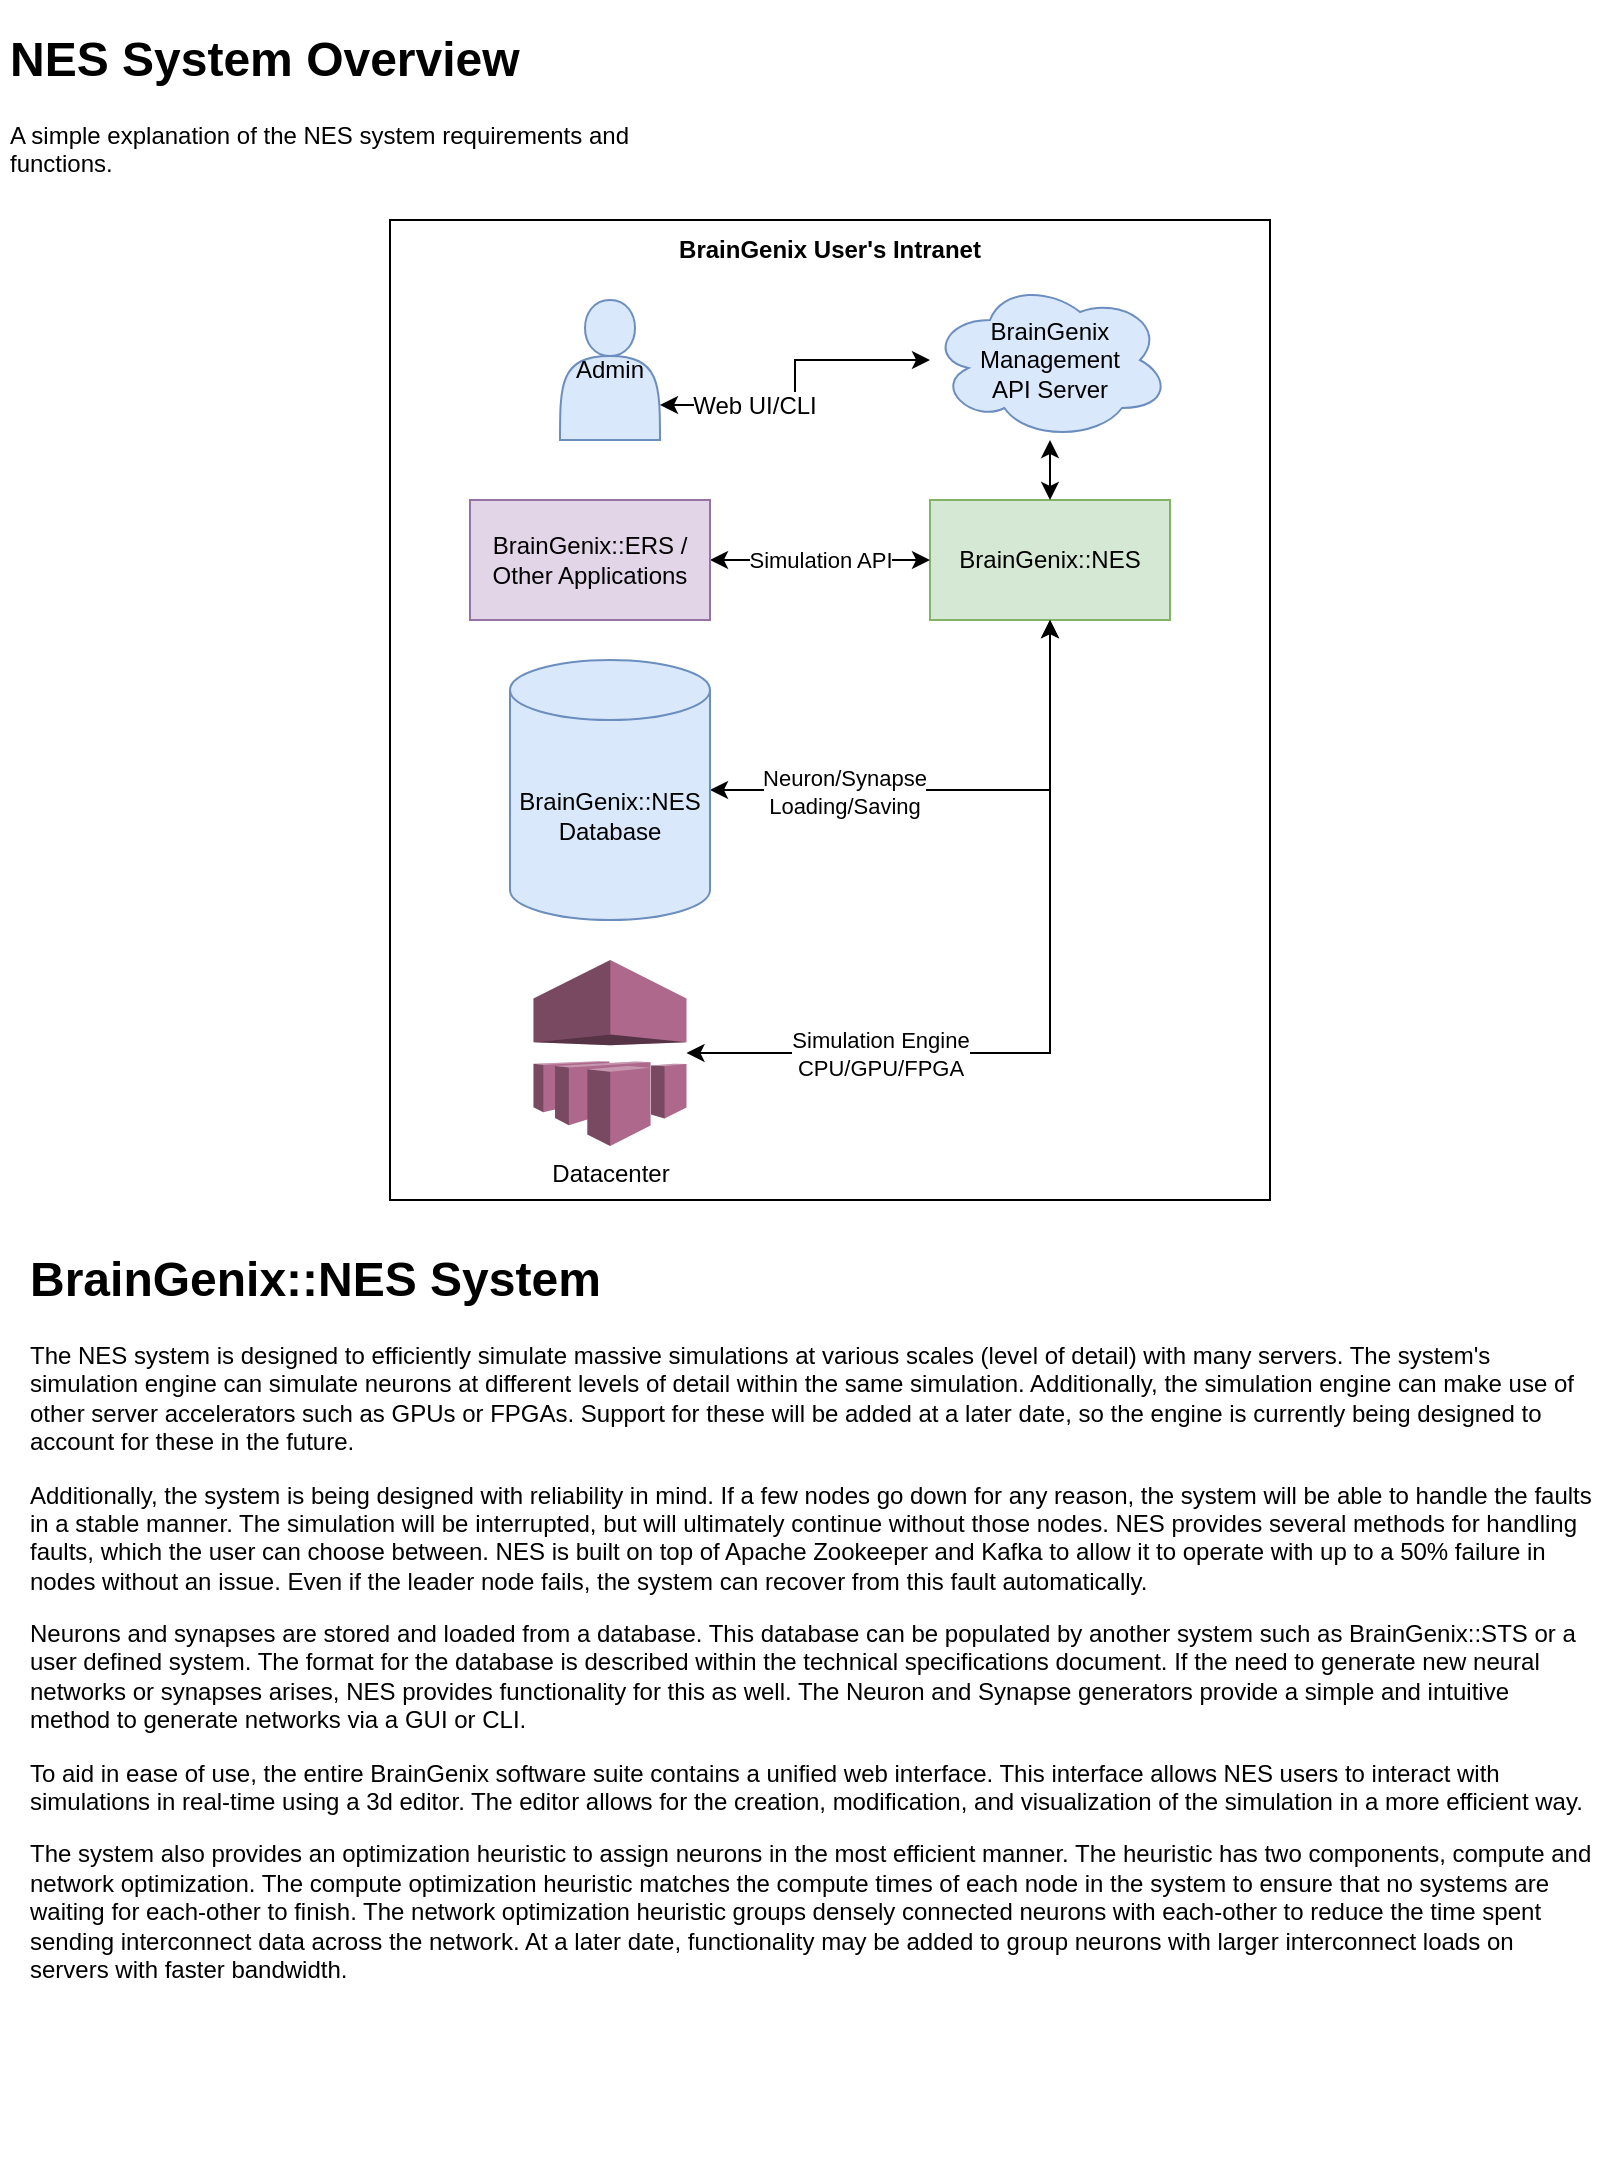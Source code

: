 <mxfile version="15.7.4" type="github" pages="3">
  <diagram id="c22UB_N92mJE8_4pfcwG" name="System Overview">
    <mxGraphModel dx="2492" dy="640" grid="1" gridSize="10" guides="1" tooltips="1" connect="1" arrows="1" fold="1" page="1" pageScale="1" pageWidth="850" pageHeight="1100" math="0" shadow="0">
      <root>
        <mxCell id="vfc7t2bRJuwnPYp2ou_e-0" />
        <mxCell id="vfc7t2bRJuwnPYp2ou_e-1" parent="vfc7t2bRJuwnPYp2ou_e-0" />
        <mxCell id="vfc7t2bRJuwnPYp2ou_e-3" value="&lt;h1&gt;NES System Overview&lt;br&gt;&lt;/h1&gt;&lt;div&gt;A simple explanation of the NES system requirements and functions.&lt;br&gt;&lt;/div&gt;&lt;div&gt;&lt;br&gt;&lt;/div&gt;&lt;div&gt;&lt;br&gt;&lt;/div&gt;&lt;p&gt;&lt;br&gt;&lt;/p&gt;" style="text;html=1;strokeColor=none;fillColor=none;spacing=5;spacingTop=-20;whiteSpace=wrap;overflow=hidden;rounded=0;" parent="vfc7t2bRJuwnPYp2ou_e-1" vertex="1">
          <mxGeometry x="-840" y="10" width="370" height="150" as="geometry" />
        </mxCell>
        <mxCell id="vfc7t2bRJuwnPYp2ou_e-4" value="" style="rounded=0;whiteSpace=wrap;html=1;fontSize=12;glass=0;sketch=0;shadow=0;" parent="vfc7t2bRJuwnPYp2ou_e-1" vertex="1">
          <mxGeometry x="-645" y="110" width="440" height="490" as="geometry" />
        </mxCell>
        <mxCell id="vfc7t2bRJuwnPYp2ou_e-5" value="&lt;div&gt;&lt;b&gt;BrainGenix User&#39;s Intranet&lt;/b&gt;&lt;/div&gt;" style="text;html=1;strokeColor=none;fillColor=none;align=center;verticalAlign=middle;whiteSpace=wrap;rounded=0;fontSize=12;" parent="vfc7t2bRJuwnPYp2ou_e-1" vertex="1">
          <mxGeometry x="-645" y="110" width="440" height="30" as="geometry" />
        </mxCell>
        <mxCell id="vfc7t2bRJuwnPYp2ou_e-6" value="BrainGenix::NES" style="rounded=0;whiteSpace=wrap;html=1;fontSize=12;fillColor=#d5e8d4;strokeColor=#82b366;" parent="vfc7t2bRJuwnPYp2ou_e-1" vertex="1">
          <mxGeometry x="-375" y="250" width="120" height="60" as="geometry" />
        </mxCell>
        <mxCell id="vfc7t2bRJuwnPYp2ou_e-8" value="Admin" style="shape=actor;whiteSpace=wrap;html=1;fontSize=12;fillColor=#dae8fc;strokeColor=#6c8ebf;" parent="vfc7t2bRJuwnPYp2ou_e-1" vertex="1">
          <mxGeometry x="-560" y="150" width="50" height="70" as="geometry" />
        </mxCell>
        <mxCell id="vfc7t2bRJuwnPYp2ou_e-9" style="edgeStyle=orthogonalEdgeStyle;rounded=0;orthogonalLoop=1;jettySize=auto;html=1;entryX=1;entryY=0.75;entryDx=0;entryDy=0;fontSize=12;startArrow=classic;startFill=1;" parent="vfc7t2bRJuwnPYp2ou_e-1" source="vfc7t2bRJuwnPYp2ou_e-11" target="vfc7t2bRJuwnPYp2ou_e-8" edge="1">
          <mxGeometry relative="1" as="geometry" />
        </mxCell>
        <mxCell id="vfc7t2bRJuwnPYp2ou_e-10" value="Web UI/CLI" style="edgeLabel;html=1;align=center;verticalAlign=middle;resizable=0;points=[];fontSize=12;" parent="vfc7t2bRJuwnPYp2ou_e-9" vertex="1" connectable="0">
          <mxGeometry x="0.408" relative="1" as="geometry">
            <mxPoint as="offset" />
          </mxGeometry>
        </mxCell>
        <mxCell id="vfc7t2bRJuwnPYp2ou_e-12" style="edgeStyle=orthogonalEdgeStyle;rounded=0;orthogonalLoop=1;jettySize=auto;html=1;startArrow=classic;startFill=1;" parent="vfc7t2bRJuwnPYp2ou_e-1" source="vfc7t2bRJuwnPYp2ou_e-11" target="vfc7t2bRJuwnPYp2ou_e-6" edge="1">
          <mxGeometry relative="1" as="geometry" />
        </mxCell>
        <mxCell id="vfc7t2bRJuwnPYp2ou_e-11" value="&lt;div&gt;BrainGenix&lt;/div&gt;&lt;div&gt;Management &lt;br&gt;&lt;/div&gt;&lt;div&gt;API Server&lt;br&gt;&lt;/div&gt;" style="ellipse;shape=cloud;whiteSpace=wrap;html=1;fontSize=12;fillColor=#dae8fc;strokeColor=#6c8ebf;" parent="vfc7t2bRJuwnPYp2ou_e-1" vertex="1">
          <mxGeometry x="-375" y="140" width="120" height="80" as="geometry" />
        </mxCell>
        <mxCell id="vfc7t2bRJuwnPYp2ou_e-14" style="edgeStyle=orthogonalEdgeStyle;rounded=0;orthogonalLoop=1;jettySize=auto;html=1;startArrow=classic;startFill=1;" parent="vfc7t2bRJuwnPYp2ou_e-1" source="vfc7t2bRJuwnPYp2ou_e-13" target="vfc7t2bRJuwnPYp2ou_e-6" edge="1">
          <mxGeometry relative="1" as="geometry" />
        </mxCell>
        <mxCell id="vfc7t2bRJuwnPYp2ou_e-15" value="Simulation API" style="edgeLabel;html=1;align=center;verticalAlign=middle;resizable=0;points=[];" parent="vfc7t2bRJuwnPYp2ou_e-14" vertex="1" connectable="0">
          <mxGeometry x="-0.221" y="1" relative="1" as="geometry">
            <mxPoint x="12" y="1" as="offset" />
          </mxGeometry>
        </mxCell>
        <mxCell id="vfc7t2bRJuwnPYp2ou_e-13" value="&lt;div&gt;BrainGenix::ERS / Other Applications&lt;br&gt;&lt;/div&gt;" style="rounded=0;whiteSpace=wrap;html=1;fillColor=#e1d5e7;strokeColor=#9673a6;" parent="vfc7t2bRJuwnPYp2ou_e-1" vertex="1">
          <mxGeometry x="-605" y="250" width="120" height="60" as="geometry" />
        </mxCell>
        <mxCell id="vfc7t2bRJuwnPYp2ou_e-18" style="edgeStyle=orthogonalEdgeStyle;rounded=0;orthogonalLoop=1;jettySize=auto;html=1;startArrow=classic;startFill=1;" parent="vfc7t2bRJuwnPYp2ou_e-1" source="vfc7t2bRJuwnPYp2ou_e-17" target="vfc7t2bRJuwnPYp2ou_e-6" edge="1">
          <mxGeometry relative="1" as="geometry" />
        </mxCell>
        <mxCell id="vfc7t2bRJuwnPYp2ou_e-19" value="&lt;div&gt;Neuron/Synapse&lt;/div&gt;&lt;div&gt;Loading/Saving&lt;br&gt;&lt;/div&gt;" style="edgeLabel;html=1;align=center;verticalAlign=middle;resizable=0;points=[];" parent="vfc7t2bRJuwnPYp2ou_e-18" vertex="1" connectable="0">
          <mxGeometry x="-0.476" y="-1" relative="1" as="geometry">
            <mxPoint as="offset" />
          </mxGeometry>
        </mxCell>
        <mxCell id="vfc7t2bRJuwnPYp2ou_e-17" value="BrainGenix::NES Database" style="shape=cylinder3;whiteSpace=wrap;html=1;boundedLbl=1;backgroundOutline=1;size=15;fontSize=12;fillColor=#dae8fc;strokeColor=#6c8ebf;" parent="vfc7t2bRJuwnPYp2ou_e-1" vertex="1">
          <mxGeometry x="-585" y="330" width="100" height="130" as="geometry" />
        </mxCell>
        <mxCell id="vfc7t2bRJuwnPYp2ou_e-22" style="edgeStyle=orthogonalEdgeStyle;rounded=0;orthogonalLoop=1;jettySize=auto;html=1;startArrow=classic;startFill=1;" parent="vfc7t2bRJuwnPYp2ou_e-1" source="vfc7t2bRJuwnPYp2ou_e-20" target="vfc7t2bRJuwnPYp2ou_e-6" edge="1">
          <mxGeometry relative="1" as="geometry" />
        </mxCell>
        <mxCell id="vfc7t2bRJuwnPYp2ou_e-23" value="&lt;div&gt;Simulation Engine&lt;/div&gt;&lt;div&gt;CPU/GPU/FPGA&lt;br&gt;&lt;/div&gt;" style="edgeLabel;html=1;align=center;verticalAlign=middle;resizable=0;points=[];" parent="vfc7t2bRJuwnPYp2ou_e-22" vertex="1" connectable="0">
          <mxGeometry x="-0.575" relative="1" as="geometry">
            <mxPoint x="12" as="offset" />
          </mxGeometry>
        </mxCell>
        <mxCell id="vfc7t2bRJuwnPYp2ou_e-20" value="Datacenter" style="outlineConnect=0;dashed=0;verticalLabelPosition=bottom;verticalAlign=top;align=center;html=1;shape=mxgraph.aws3.device_farm;fillColor=#AD688B;gradientColor=none;" parent="vfc7t2bRJuwnPYp2ou_e-1" vertex="1">
          <mxGeometry x="-573.25" y="480" width="76.5" height="93" as="geometry" />
        </mxCell>
        <mxCell id="vfc7t2bRJuwnPYp2ou_e-24" value="&lt;h1&gt;BrainGenix::NES System&lt;br&gt;&lt;/h1&gt;&lt;p&gt;The NES system is designed to efficiently simulate massive simulations at various scales (level of detail) with many servers. The system&#39;s simulation engine can simulate neurons at different levels of detail within the same simulation. Additionally, the simulation engine can make use of other server accelerators such as GPUs or FPGAs. Support for these will be added at a later date, so the engine is currently being designed to account for these in the future.&lt;/p&gt;&lt;p&gt;Additionally, the system is being designed with reliability in mind. If a few nodes go down for any reason, the system will be able to handle the faults in a stable manner. The simulation will be interrupted, but will ultimately continue without those nodes. NES provides several methods for handling faults, which the user can choose between. NES is built on top of Apache Zookeeper and Kafka to allow it to operate with up to a 50% failure in nodes without an issue. Even if the leader node fails, the system can recover from this fault automatically.&lt;br&gt;&lt;/p&gt;&lt;p&gt;Neurons and synapses are stored and loaded from a database. This database can be populated by another system such as BrainGenix::STS or a user defined system. The format for the database is described within the technical specifications document. If the need to generate new neural networks or synapses arises, NES provides functionality for this as well. The Neuron and Synapse generators provide a simple and intuitive method to generate networks via a GUI or CLI.&lt;/p&gt;&lt;p&gt;To aid in ease of use, the entire BrainGenix software suite contains a unified web interface. This interface allows NES users to interact with simulations in real-time using a 3d editor. The editor allows for the creation, modification, and visualization of the simulation in a more efficient way.&lt;/p&gt;&lt;p&gt;The system also provides an optimization heuristic to assign neurons in the most efficient manner. The heuristic has two components, compute and network optimization. The compute optimization heuristic matches the compute times of each node in the system to ensure that no systems are waiting for each-other to finish. The network optimization heuristic groups densely connected neurons with each-other to reduce the time spent sending interconnect data across the network. At a later date, functionality may be added to group neurons with larger interconnect loads on servers with faster bandwidth. &lt;br&gt;&lt;/p&gt;&lt;p&gt;&lt;br&gt;&lt;/p&gt;" style="text;html=1;strokeColor=none;fillColor=none;spacing=5;spacingTop=-20;whiteSpace=wrap;overflow=hidden;rounded=0;" parent="vfc7t2bRJuwnPYp2ou_e-1" vertex="1">
          <mxGeometry x="-830" y="620" width="790" height="460" as="geometry" />
        </mxCell>
      </root>
    </mxGraphModel>
  </diagram>
  <diagram id="zaYmULVZt83Btt4TcF50" name="MSE">
    <mxGraphModel dx="1642" dy="640" grid="1" gridSize="10" guides="1" tooltips="1" connect="1" arrows="1" fold="1" page="1" pageScale="1" pageWidth="850" pageHeight="1100" math="0" shadow="0">
      <root>
        <mxCell id="0" />
        <mxCell id="1" parent="0" />
        <mxCell id="jcV9qj33FPpNnaMKg-zi-1" value="" style="rounded=0;whiteSpace=wrap;html=1;fillColor=#e1d5e7;strokeColor=#9673a6;" parent="1" vertex="1">
          <mxGeometry x="65" y="120" width="720" height="110" as="geometry" />
        </mxCell>
        <mxCell id="jcV9qj33FPpNnaMKg-zi-3" value="&lt;h1&gt;Main Simulation Engine&lt;br&gt;&lt;/h1&gt;&lt;p&gt;The MSE is responsible for simulating neurons.&lt;br&gt;&lt;/p&gt;" style="text;html=1;strokeColor=none;fillColor=none;spacing=5;spacingTop=-20;whiteSpace=wrap;overflow=hidden;rounded=0;" parent="1" vertex="1">
          <mxGeometry x="10" y="10" width="830" height="100" as="geometry" />
        </mxCell>
        <mxCell id="jcV9qj33FPpNnaMKg-zi-4" value="Overview - Initialize MSE" style="text;html=1;strokeColor=none;fillColor=none;align=center;verticalAlign=middle;whiteSpace=wrap;rounded=0;" parent="1" vertex="1">
          <mxGeometry x="65" y="120" width="720" height="30" as="geometry" />
        </mxCell>
        <mxCell id="jcV9qj33FPpNnaMKg-zi-11" value="" style="edgeStyle=orthogonalEdgeStyle;rounded=0;orthogonalLoop=1;jettySize=auto;html=1;" parent="1" source="jcV9qj33FPpNnaMKg-zi-5" target="jcV9qj33FPpNnaMKg-zi-9" edge="1">
          <mxGeometry relative="1" as="geometry" />
        </mxCell>
        <mxCell id="jcV9qj33FPpNnaMKg-zi-5" value="Load Neuron Simulation Kernels/Models" style="rounded=0;whiteSpace=wrap;html=1;fillColor=#dae8fc;strokeColor=#6c8ebf;" parent="1" vertex="1">
          <mxGeometry x="365" y="150" width="120" height="60" as="geometry" />
        </mxCell>
        <mxCell id="jcV9qj33FPpNnaMKg-zi-34" value="" style="edgeStyle=orthogonalEdgeStyle;rounded=0;orthogonalLoop=1;jettySize=auto;html=1;" parent="1" source="jcV9qj33FPpNnaMKg-zi-8" target="jcV9qj33FPpNnaMKg-zi-33" edge="1">
          <mxGeometry relative="1" as="geometry" />
        </mxCell>
        <mxCell id="jcV9qj33FPpNnaMKg-zi-8" value="Get Configuration Params" style="rounded=0;whiteSpace=wrap;html=1;fillColor=#dae8fc;strokeColor=#6c8ebf;" parent="1" vertex="1">
          <mxGeometry x="85" y="150" width="120" height="60" as="geometry" />
        </mxCell>
        <mxCell id="jcV9qj33FPpNnaMKg-zi-9" value="Initialize Compute Devices" style="rounded=0;whiteSpace=wrap;html=1;fillColor=#dae8fc;strokeColor=#6c8ebf;" parent="1" vertex="1">
          <mxGeometry x="505" y="150" width="120" height="60" as="geometry" />
        </mxCell>
        <mxCell id="jcV9qj33FPpNnaMKg-zi-17" value="" style="rounded=0;whiteSpace=wrap;html=1;fillColor=#e1d5e7;strokeColor=#9673a6;" parent="1" vertex="1">
          <mxGeometry x="20" y="250" width="810" height="130" as="geometry" />
        </mxCell>
        <mxCell id="jcV9qj33FPpNnaMKg-zi-18" value="Overview - Initialize Simulation" style="text;html=1;strokeColor=none;fillColor=none;align=center;verticalAlign=middle;whiteSpace=wrap;rounded=0;" parent="1" vertex="1">
          <mxGeometry x="20" y="250" width="810" height="30" as="geometry" />
        </mxCell>
        <mxCell id="jcV9qj33FPpNnaMKg-zi-20" value="" style="edgeStyle=orthogonalEdgeStyle;rounded=0;orthogonalLoop=1;jettySize=auto;html=1;" parent="1" source="jcV9qj33FPpNnaMKg-zi-6" target="jcV9qj33FPpNnaMKg-zi-13" edge="1">
          <mxGeometry relative="1" as="geometry" />
        </mxCell>
        <mxCell id="jcV9qj33FPpNnaMKg-zi-6" value="Load Neurons" style="rounded=0;whiteSpace=wrap;html=1;fillColor=#dae8fc;strokeColor=#6c8ebf;" parent="1" vertex="1">
          <mxGeometry x="180" y="280" width="120" height="60" as="geometry" />
        </mxCell>
        <mxCell id="jcV9qj33FPpNnaMKg-zi-27" value="" style="edgeStyle=orthogonalEdgeStyle;rounded=0;orthogonalLoop=1;jettySize=auto;html=1;" parent="1" source="jcV9qj33FPpNnaMKg-zi-13" target="jcV9qj33FPpNnaMKg-zi-26" edge="1">
          <mxGeometry relative="1" as="geometry" />
        </mxCell>
        <mxCell id="jcV9qj33FPpNnaMKg-zi-28" value="Not Optimized" style="edgeLabel;html=1;align=center;verticalAlign=middle;resizable=0;points=[];" parent="jcV9qj33FPpNnaMKg-zi-27" vertex="1" connectable="0">
          <mxGeometry x="-0.256" y="-1" relative="1" as="geometry">
            <mxPoint x="8" y="-1" as="offset" />
          </mxGeometry>
        </mxCell>
        <mxCell id="jcV9qj33FPpNnaMKg-zi-30" style="edgeStyle=orthogonalEdgeStyle;rounded=0;orthogonalLoop=1;jettySize=auto;html=1;" parent="1" source="jcV9qj33FPpNnaMKg-zi-13" target="jcV9qj33FPpNnaMKg-zi-29" edge="1">
          <mxGeometry relative="1" as="geometry">
            <Array as="points">
              <mxPoint x="380" y="360" />
              <mxPoint x="740" y="360" />
            </Array>
          </mxGeometry>
        </mxCell>
        <mxCell id="jcV9qj33FPpNnaMKg-zi-31" value="Optimized" style="edgeLabel;html=1;align=center;verticalAlign=middle;resizable=0;points=[];" parent="jcV9qj33FPpNnaMKg-zi-30" vertex="1" connectable="0">
          <mxGeometry x="-0.07" relative="1" as="geometry">
            <mxPoint x="-61" as="offset" />
          </mxGeometry>
        </mxCell>
        <mxCell id="jcV9qj33FPpNnaMKg-zi-13" value="Check Optimization Status" style="rounded=0;whiteSpace=wrap;html=1;fillColor=#dae8fc;strokeColor=#6c8ebf;" parent="1" vertex="1">
          <mxGeometry x="320" y="280" width="120" height="60" as="geometry" />
        </mxCell>
        <mxCell id="jcV9qj33FPpNnaMKg-zi-22" value="" style="edgeStyle=orthogonalEdgeStyle;rounded=0;orthogonalLoop=1;jettySize=auto;html=1;" parent="1" source="jcV9qj33FPpNnaMKg-zi-21" target="jcV9qj33FPpNnaMKg-zi-6" edge="1">
          <mxGeometry relative="1" as="geometry" />
        </mxCell>
        <mxCell id="jcV9qj33FPpNnaMKg-zi-21" value="Load Simulation Configuration" style="rounded=0;whiteSpace=wrap;html=1;fillColor=#dae8fc;strokeColor=#6c8ebf;" parent="1" vertex="1">
          <mxGeometry x="40" y="280" width="120" height="60" as="geometry" />
        </mxCell>
        <mxCell id="jcV9qj33FPpNnaMKg-zi-23" value="" style="rounded=0;whiteSpace=wrap;html=1;fillColor=#e1d5e7;strokeColor=#9673a6;" parent="1" vertex="1">
          <mxGeometry x="20" y="400" width="810" height="530" as="geometry" />
        </mxCell>
        <mxCell id="jcV9qj33FPpNnaMKg-zi-24" value="Overview - Run Simulation" style="text;html=1;strokeColor=none;fillColor=none;align=center;verticalAlign=middle;whiteSpace=wrap;rounded=0;" parent="1" vertex="1">
          <mxGeometry x="20" y="400" width="810" height="30" as="geometry" />
        </mxCell>
        <mxCell id="jcV9qj33FPpNnaMKg-zi-41" style="edgeStyle=orthogonalEdgeStyle;rounded=0;orthogonalLoop=1;jettySize=auto;html=1;" parent="1" source="jcV9qj33FPpNnaMKg-zi-25" target="jcV9qj33FPpNnaMKg-zi-36" edge="1">
          <mxGeometry relative="1" as="geometry" />
        </mxCell>
        <mxCell id="jcV9qj33FPpNnaMKg-zi-43" value="Run Simulation" style="edgeLabel;html=1;align=center;verticalAlign=middle;resizable=0;points=[];" parent="jcV9qj33FPpNnaMKg-zi-41" vertex="1" connectable="0">
          <mxGeometry x="0.124" y="-1" relative="1" as="geometry">
            <mxPoint x="44" y="-1" as="offset" />
          </mxGeometry>
        </mxCell>
        <mxCell id="jcV9qj33FPpNnaMKg-zi-44" style="edgeStyle=orthogonalEdgeStyle;rounded=0;orthogonalLoop=1;jettySize=auto;html=1;entryX=0;entryY=0.5;entryDx=0;entryDy=0;" parent="1" source="jcV9qj33FPpNnaMKg-zi-25" target="jcV9qj33FPpNnaMKg-zi-42" edge="1">
          <mxGeometry relative="1" as="geometry" />
        </mxCell>
        <mxCell id="jcV9qj33FPpNnaMKg-zi-45" value="Save State" style="edgeLabel;html=1;align=center;verticalAlign=middle;resizable=0;points=[];" parent="jcV9qj33FPpNnaMKg-zi-44" vertex="1" connectable="0">
          <mxGeometry x="0.559" relative="1" as="geometry">
            <mxPoint x="8" as="offset" />
          </mxGeometry>
        </mxCell>
        <mxCell id="jcV9qj33FPpNnaMKg-zi-49" style="edgeStyle=orthogonalEdgeStyle;rounded=0;orthogonalLoop=1;jettySize=auto;html=1;entryX=0;entryY=0.5;entryDx=0;entryDy=0;" parent="1" source="jcV9qj33FPpNnaMKg-zi-25" target="jcV9qj33FPpNnaMKg-zi-48" edge="1">
          <mxGeometry relative="1" as="geometry" />
        </mxCell>
        <mxCell id="jcV9qj33FPpNnaMKg-zi-50" value="Stop Simulation" style="edgeLabel;html=1;align=center;verticalAlign=middle;resizable=0;points=[];" parent="jcV9qj33FPpNnaMKg-zi-49" vertex="1" connectable="0">
          <mxGeometry x="0.654" relative="1" as="geometry">
            <mxPoint x="6" as="offset" />
          </mxGeometry>
        </mxCell>
        <mxCell id="jcV9qj33FPpNnaMKg-zi-56" style="edgeStyle=orthogonalEdgeStyle;rounded=0;orthogonalLoop=1;jettySize=auto;html=1;entryX=0;entryY=0.5;entryDx=0;entryDy=0;" parent="1" source="jcV9qj33FPpNnaMKg-zi-25" target="jcV9qj33FPpNnaMKg-zi-53" edge="1">
          <mxGeometry relative="1" as="geometry" />
        </mxCell>
        <mxCell id="jcV9qj33FPpNnaMKg-zi-57" value="Optimize" style="edgeLabel;html=1;align=center;verticalAlign=middle;resizable=0;points=[];" parent="jcV9qj33FPpNnaMKg-zi-56" vertex="1" connectable="0">
          <mxGeometry x="0.713" y="1" relative="1" as="geometry">
            <mxPoint x="5" y="1" as="offset" />
          </mxGeometry>
        </mxCell>
        <mxCell id="jcV9qj33FPpNnaMKg-zi-59" style="edgeStyle=orthogonalEdgeStyle;rounded=0;orthogonalLoop=1;jettySize=auto;html=1;entryX=0;entryY=0.5;entryDx=0;entryDy=0;" parent="1" source="jcV9qj33FPpNnaMKg-zi-25" target="jcV9qj33FPpNnaMKg-zi-62" edge="1">
          <mxGeometry relative="1" as="geometry">
            <mxPoint x="230" y="870" as="targetPoint" />
          </mxGeometry>
        </mxCell>
        <mxCell id="jcV9qj33FPpNnaMKg-zi-60" value="Edit Neurons" style="edgeLabel;html=1;align=center;verticalAlign=middle;resizable=0;points=[];" parent="jcV9qj33FPpNnaMKg-zi-59" vertex="1" connectable="0">
          <mxGeometry x="0.714" y="-1" relative="1" as="geometry">
            <mxPoint x="16" y="-1" as="offset" />
          </mxGeometry>
        </mxCell>
        <mxCell id="jcV9qj33FPpNnaMKg-zi-69" style="edgeStyle=orthogonalEdgeStyle;rounded=0;orthogonalLoop=1;jettySize=auto;html=1;entryX=0;entryY=0.5;entryDx=0;entryDy=0;" parent="1" source="jcV9qj33FPpNnaMKg-zi-25" target="jcV9qj33FPpNnaMKg-zi-67" edge="1">
          <mxGeometry relative="1" as="geometry" />
        </mxCell>
        <mxCell id="jcV9qj33FPpNnaMKg-zi-70" value="Edit Synapses" style="edgeLabel;html=1;align=center;verticalAlign=middle;resizable=0;points=[];" parent="jcV9qj33FPpNnaMKg-zi-69" vertex="1" connectable="0">
          <mxGeometry x="0.764" y="1" relative="1" as="geometry">
            <mxPoint x="12" y="1" as="offset" />
          </mxGeometry>
        </mxCell>
        <mxCell id="jcV9qj33FPpNnaMKg-zi-25" value="Get Command From Leader" style="rounded=0;whiteSpace=wrap;html=1;fillColor=#d5e8d4;strokeColor=#82b366;" parent="1" vertex="1">
          <mxGeometry x="40" y="430" width="120" height="60" as="geometry" />
        </mxCell>
        <mxCell id="jcV9qj33FPpNnaMKg-zi-32" value="" style="edgeStyle=orthogonalEdgeStyle;rounded=0;orthogonalLoop=1;jettySize=auto;html=1;" parent="1" source="jcV9qj33FPpNnaMKg-zi-26" target="jcV9qj33FPpNnaMKg-zi-29" edge="1">
          <mxGeometry relative="1" as="geometry" />
        </mxCell>
        <mxCell id="jcV9qj33FPpNnaMKg-zi-26" value="Optimize Simulation" style="rounded=0;whiteSpace=wrap;html=1;fillColor=#dae8fc;strokeColor=#6c8ebf;" parent="1" vertex="1">
          <mxGeometry x="540" y="280" width="120" height="60" as="geometry" />
        </mxCell>
        <mxCell id="jcV9qj33FPpNnaMKg-zi-29" value="Load Simulation To Compute Device" style="rounded=0;whiteSpace=wrap;html=1;fillColor=#dae8fc;strokeColor=#6c8ebf;" parent="1" vertex="1">
          <mxGeometry x="680" y="280" width="120" height="60" as="geometry" />
        </mxCell>
        <mxCell id="jcV9qj33FPpNnaMKg-zi-35" style="edgeStyle=orthogonalEdgeStyle;rounded=0;orthogonalLoop=1;jettySize=auto;html=1;" parent="1" source="jcV9qj33FPpNnaMKg-zi-33" target="jcV9qj33FPpNnaMKg-zi-5" edge="1">
          <mxGeometry relative="1" as="geometry" />
        </mxCell>
        <mxCell id="jcV9qj33FPpNnaMKg-zi-33" value="Elect Leader From Zookeeper Ensemble" style="rounded=0;whiteSpace=wrap;html=1;fillColor=#dae8fc;strokeColor=#6c8ebf;" parent="1" vertex="1">
          <mxGeometry x="225" y="150" width="120" height="60" as="geometry" />
        </mxCell>
        <mxCell id="jcV9qj33FPpNnaMKg-zi-38" value="" style="edgeStyle=orthogonalEdgeStyle;rounded=0;orthogonalLoop=1;jettySize=auto;html=1;" parent="1" source="jcV9qj33FPpNnaMKg-zi-36" target="jcV9qj33FPpNnaMKg-zi-37" edge="1">
          <mxGeometry relative="1" as="geometry" />
        </mxCell>
        <mxCell id="jcV9qj33FPpNnaMKg-zi-36" value="Simulate Neurons" style="rounded=0;whiteSpace=wrap;html=1;fillColor=#dae8fc;strokeColor=#6c8ebf;" parent="1" vertex="1">
          <mxGeometry x="410" y="430" width="120" height="60" as="geometry" />
        </mxCell>
        <mxCell id="jcV9qj33FPpNnaMKg-zi-40" value="" style="edgeStyle=orthogonalEdgeStyle;rounded=0;orthogonalLoop=1;jettySize=auto;html=1;" parent="1" source="jcV9qj33FPpNnaMKg-zi-37" target="jcV9qj33FPpNnaMKg-zi-39" edge="1">
          <mxGeometry relative="1" as="geometry" />
        </mxCell>
        <mxCell id="jcV9qj33FPpNnaMKg-zi-37" value="Send Interconnect / Simulation API Data" style="rounded=0;whiteSpace=wrap;html=1;fillColor=#dae8fc;strokeColor=#6c8ebf;" parent="1" vertex="1">
          <mxGeometry x="550" y="430" width="120" height="60" as="geometry" />
        </mxCell>
        <mxCell id="jcV9qj33FPpNnaMKg-zi-39" value="Go To Start Of Loop" style="rounded=0;whiteSpace=wrap;html=1;fillColor=#f8cecc;strokeColor=#b85450;" parent="1" vertex="1">
          <mxGeometry x="690" y="430" width="120" height="60" as="geometry" />
        </mxCell>
        <mxCell id="jcV9qj33FPpNnaMKg-zi-47" value="" style="edgeStyle=orthogonalEdgeStyle;rounded=0;orthogonalLoop=1;jettySize=auto;html=1;" parent="1" source="jcV9qj33FPpNnaMKg-zi-42" target="jcV9qj33FPpNnaMKg-zi-46" edge="1">
          <mxGeometry relative="1" as="geometry" />
        </mxCell>
        <mxCell id="jcV9qj33FPpNnaMKg-zi-42" value="Save Neuron States Into Database" style="rounded=0;whiteSpace=wrap;html=1;fillColor=#dae8fc;strokeColor=#6c8ebf;" parent="1" vertex="1">
          <mxGeometry x="410" y="510" width="120" height="60" as="geometry" />
        </mxCell>
        <mxCell id="jcV9qj33FPpNnaMKg-zi-46" value="Go To Start Of Loop" style="rounded=0;whiteSpace=wrap;html=1;fillColor=#f8cecc;strokeColor=#b85450;" parent="1" vertex="1">
          <mxGeometry x="550" y="510" width="120" height="60" as="geometry" />
        </mxCell>
        <mxCell id="jcV9qj33FPpNnaMKg-zi-52" value="" style="edgeStyle=orthogonalEdgeStyle;rounded=0;orthogonalLoop=1;jettySize=auto;html=1;" parent="1" source="jcV9qj33FPpNnaMKg-zi-48" target="jcV9qj33FPpNnaMKg-zi-51" edge="1">
          <mxGeometry relative="1" as="geometry" />
        </mxCell>
        <mxCell id="jcV9qj33FPpNnaMKg-zi-48" value="De-allocate Memory" style="rounded=0;whiteSpace=wrap;html=1;fillColor=#dae8fc;strokeColor=#6c8ebf;" parent="1" vertex="1">
          <mxGeometry x="410" y="590" width="120" height="60" as="geometry" />
        </mxCell>
        <mxCell id="jcV9qj33FPpNnaMKg-zi-51" value="End Simulation Instance" style="rounded=0;whiteSpace=wrap;html=1;fillColor=#f8cecc;strokeColor=#b85450;" parent="1" vertex="1">
          <mxGeometry x="550" y="590" width="120" height="60" as="geometry" />
        </mxCell>
        <mxCell id="jcV9qj33FPpNnaMKg-zi-55" value="" style="edgeStyle=orthogonalEdgeStyle;rounded=0;orthogonalLoop=1;jettySize=auto;html=1;" parent="1" source="jcV9qj33FPpNnaMKg-zi-53" target="jcV9qj33FPpNnaMKg-zi-54" edge="1">
          <mxGeometry relative="1" as="geometry" />
        </mxCell>
        <mxCell id="jcV9qj33FPpNnaMKg-zi-53" value="Optimize Simulation" style="rounded=0;whiteSpace=wrap;html=1;fillColor=#dae8fc;strokeColor=#6c8ebf;" parent="1" vertex="1">
          <mxGeometry x="410" y="670" width="120" height="60" as="geometry" />
        </mxCell>
        <mxCell id="jcV9qj33FPpNnaMKg-zi-54" value="Go To Start Of Loop" style="rounded=0;whiteSpace=wrap;html=1;fillColor=#f8cecc;strokeColor=#b85450;" parent="1" vertex="1">
          <mxGeometry x="550" y="670" width="120" height="60" as="geometry" />
        </mxCell>
        <mxCell id="jcV9qj33FPpNnaMKg-zi-65" value="" style="edgeStyle=orthogonalEdgeStyle;rounded=0;orthogonalLoop=1;jettySize=auto;html=1;" parent="1" source="jcV9qj33FPpNnaMKg-zi-58" target="jcV9qj33FPpNnaMKg-zi-64" edge="1">
          <mxGeometry relative="1" as="geometry" />
        </mxCell>
        <mxCell id="jcV9qj33FPpNnaMKg-zi-58" value="Update Neurons" style="rounded=0;whiteSpace=wrap;html=1;fillColor=#dae8fc;strokeColor=#6c8ebf;" parent="1" vertex="1">
          <mxGeometry x="550" y="750" width="120" height="60" as="geometry" />
        </mxCell>
        <mxCell id="jcV9qj33FPpNnaMKg-zi-63" value="" style="edgeStyle=orthogonalEdgeStyle;rounded=0;orthogonalLoop=1;jettySize=auto;html=1;" parent="1" source="jcV9qj33FPpNnaMKg-zi-62" target="jcV9qj33FPpNnaMKg-zi-58" edge="1">
          <mxGeometry relative="1" as="geometry" />
        </mxCell>
        <mxCell id="jcV9qj33FPpNnaMKg-zi-62" value="Get Updates From Kafka" style="rounded=0;whiteSpace=wrap;html=1;fillColor=#dae8fc;strokeColor=#6c8ebf;" parent="1" vertex="1">
          <mxGeometry x="410" y="750" width="120" height="60" as="geometry" />
        </mxCell>
        <mxCell id="jcV9qj33FPpNnaMKg-zi-64" value="Go To Start Of Loop" style="rounded=0;whiteSpace=wrap;html=1;fillColor=#f8cecc;strokeColor=#b85450;" parent="1" vertex="1">
          <mxGeometry x="690" y="750" width="120" height="60" as="geometry" />
        </mxCell>
        <mxCell id="jcV9qj33FPpNnaMKg-zi-72" value="" style="edgeStyle=orthogonalEdgeStyle;rounded=0;orthogonalLoop=1;jettySize=auto;html=1;" parent="1" source="jcV9qj33FPpNnaMKg-zi-66" target="jcV9qj33FPpNnaMKg-zi-68" edge="1">
          <mxGeometry relative="1" as="geometry" />
        </mxCell>
        <mxCell id="jcV9qj33FPpNnaMKg-zi-66" value="Update Synapses" style="rounded=0;whiteSpace=wrap;html=1;fillColor=#dae8fc;strokeColor=#6c8ebf;" parent="1" vertex="1">
          <mxGeometry x="550" y="830" width="120" height="60" as="geometry" />
        </mxCell>
        <mxCell id="jcV9qj33FPpNnaMKg-zi-71" value="" style="edgeStyle=orthogonalEdgeStyle;rounded=0;orthogonalLoop=1;jettySize=auto;html=1;" parent="1" source="jcV9qj33FPpNnaMKg-zi-67" target="jcV9qj33FPpNnaMKg-zi-66" edge="1">
          <mxGeometry relative="1" as="geometry" />
        </mxCell>
        <mxCell id="jcV9qj33FPpNnaMKg-zi-67" value="Get Updates From Kafka" style="rounded=0;whiteSpace=wrap;html=1;fillColor=#dae8fc;strokeColor=#6c8ebf;" parent="1" vertex="1">
          <mxGeometry x="410" y="830" width="120" height="60" as="geometry" />
        </mxCell>
        <mxCell id="jcV9qj33FPpNnaMKg-zi-68" value="Go To Start Of Loop" style="rounded=0;whiteSpace=wrap;html=1;fillColor=#f8cecc;strokeColor=#b85450;" parent="1" vertex="1">
          <mxGeometry x="690" y="830" width="120" height="60" as="geometry" />
        </mxCell>
      </root>
    </mxGraphModel>
  </diagram>
  <diagram id="xMWuN7kUsRBOxygCEo12" name="Page-3">
    <mxGraphModel dx="821" dy="320" grid="1" gridSize="10" guides="1" tooltips="1" connect="1" arrows="1" fold="1" page="1" pageScale="1" pageWidth="850" pageHeight="1100" math="0" shadow="0">
      <root>
        <mxCell id="jV3cQ5NdMDDjI3qOkedW-0" />
        <mxCell id="jV3cQ5NdMDDjI3qOkedW-1" parent="jV3cQ5NdMDDjI3qOkedW-0" />
        <mxCell id="jV3cQ5NdMDDjI3qOkedW-2" value="&lt;div&gt;&lt;b&gt;Milestone 1:&lt;/b&gt;&lt;/div&gt;&lt;div&gt;Integrate and Fire network with specifications&lt;/div&gt;&lt;div&gt;Build it, test it,&lt;/div&gt;&lt;div&gt;Abstract the system methods from it&lt;/div&gt;&lt;div&gt;&lt;br&gt;&lt;/div&gt;" style="whiteSpace=wrap;html=1;aspect=fixed;" parent="jV3cQ5NdMDDjI3qOkedW-1" vertex="1">
          <mxGeometry x="80" y="40" width="200" height="200" as="geometry" />
        </mxCell>
        <mxCell id="jV3cQ5NdMDDjI3qOkedW-3" value="&lt;div&gt;&lt;b&gt;Milestone 2:&lt;/b&gt;&lt;/div&gt;&lt;div&gt;Compartmental Neurons with HH&lt;/div&gt;&lt;div&gt;Specifications for what the model should do (e.g. 10 neurons, 100 compartments each)&lt;/div&gt;&lt;div&gt;Build it, test it,&lt;/div&gt;&lt;div&gt;Abstract the system methods from it&lt;br&gt;&lt;/div&gt;&lt;div&gt;&lt;br&gt;&lt;/div&gt;" style="whiteSpace=wrap;html=1;aspect=fixed;" parent="jV3cQ5NdMDDjI3qOkedW-1" vertex="1">
          <mxGeometry x="320" y="40" width="200" height="200" as="geometry" />
        </mxCell>
        <mxCell id="jV3cQ5NdMDDjI3qOkedW-4" value="&lt;div&gt;&lt;b&gt;Milestone 3:&lt;/b&gt;&lt;/div&gt;&lt;div&gt;Connect the examples from milestones 1 and 2, measure how input from the integrate and fire network arriving at different locations on the dendrites of the compartmental model leads to interesting outcomes&lt;/div&gt;&lt;div&gt;Build it, test it,&lt;/div&gt;&lt;div&gt;Abstract the system methods from it&lt;br&gt;&lt;/div&gt;&lt;div&gt;&lt;br&gt;&lt;/div&gt;" style="whiteSpace=wrap;html=1;aspect=fixed;" parent="jV3cQ5NdMDDjI3qOkedW-1" vertex="1">
          <mxGeometry x="560" y="40" width="200" height="200" as="geometry" />
        </mxCell>
        <mxCell id="jV3cQ5NdMDDjI3qOkedW-7" value="" style="rounded=0;whiteSpace=wrap;html=1;align=left;" vertex="1" parent="jV3cQ5NdMDDjI3qOkedW-1">
          <mxGeometry x="80" y="280" width="440" height="240" as="geometry" />
        </mxCell>
        <mxCell id="GqX4W7e0cYpgo2O12TCR-0" value="&lt;div align=&quot;left&quot;&gt;Milestone 1, Specifications:&lt;/div&gt;" style="text;html=1;strokeColor=none;fillColor=none;align=center;verticalAlign=middle;whiteSpace=wrap;rounded=0;" vertex="1" parent="jV3cQ5NdMDDjI3qOkedW-1">
          <mxGeometry x="80" y="280" width="440" height="30" as="geometry" />
        </mxCell>
        <mxCell id="GqX4W7e0cYpgo2O12TCR-1" value="" style="endArrow=none;html=1;rounded=0;" edge="1" parent="jV3cQ5NdMDDjI3qOkedW-1">
          <mxGeometry width="50" height="50" relative="1" as="geometry">
            <mxPoint x="80" y="310" as="sourcePoint" />
            <mxPoint x="520" y="310" as="targetPoint" />
          </mxGeometry>
        </mxCell>
        <mxCell id="GqX4W7e0cYpgo2O12TCR-3" value="&lt;div&gt;&lt;br&gt;&lt;/div&gt;&lt;div&gt;Lorem ipsum dolor sit amet, consectetur adipisicing elit, sed do eiusmod tempor incididunt ut labore et dolore magna aliqua.&lt;/div&gt;&lt;div&gt;fdsafdsafjkdsklaj;flkd;ljka&lt;/div&gt;&lt;div&gt;&lt;br&gt;&lt;/div&gt;&lt;div&gt;&lt;br&gt;&lt;/div&gt;&lt;div&gt;f&lt;/div&gt;&lt;div&gt;ds&lt;/div&gt;&lt;div&gt;a&lt;/div&gt;&lt;div&gt;fd&lt;/div&gt;&lt;div&gt;saf&lt;/div&gt;&lt;div&gt;ds&lt;br&gt;&lt;/div&gt;" style="text;html=1;strokeColor=none;fillColor=none;spacing=5;spacingTop=-20;whiteSpace=wrap;overflow=hidden;rounded=0;align=left;" vertex="1" parent="jV3cQ5NdMDDjI3qOkedW-1">
          <mxGeometry x="90" y="320" width="420" height="190" as="geometry" />
        </mxCell>
      </root>
    </mxGraphModel>
  </diagram>
</mxfile>
